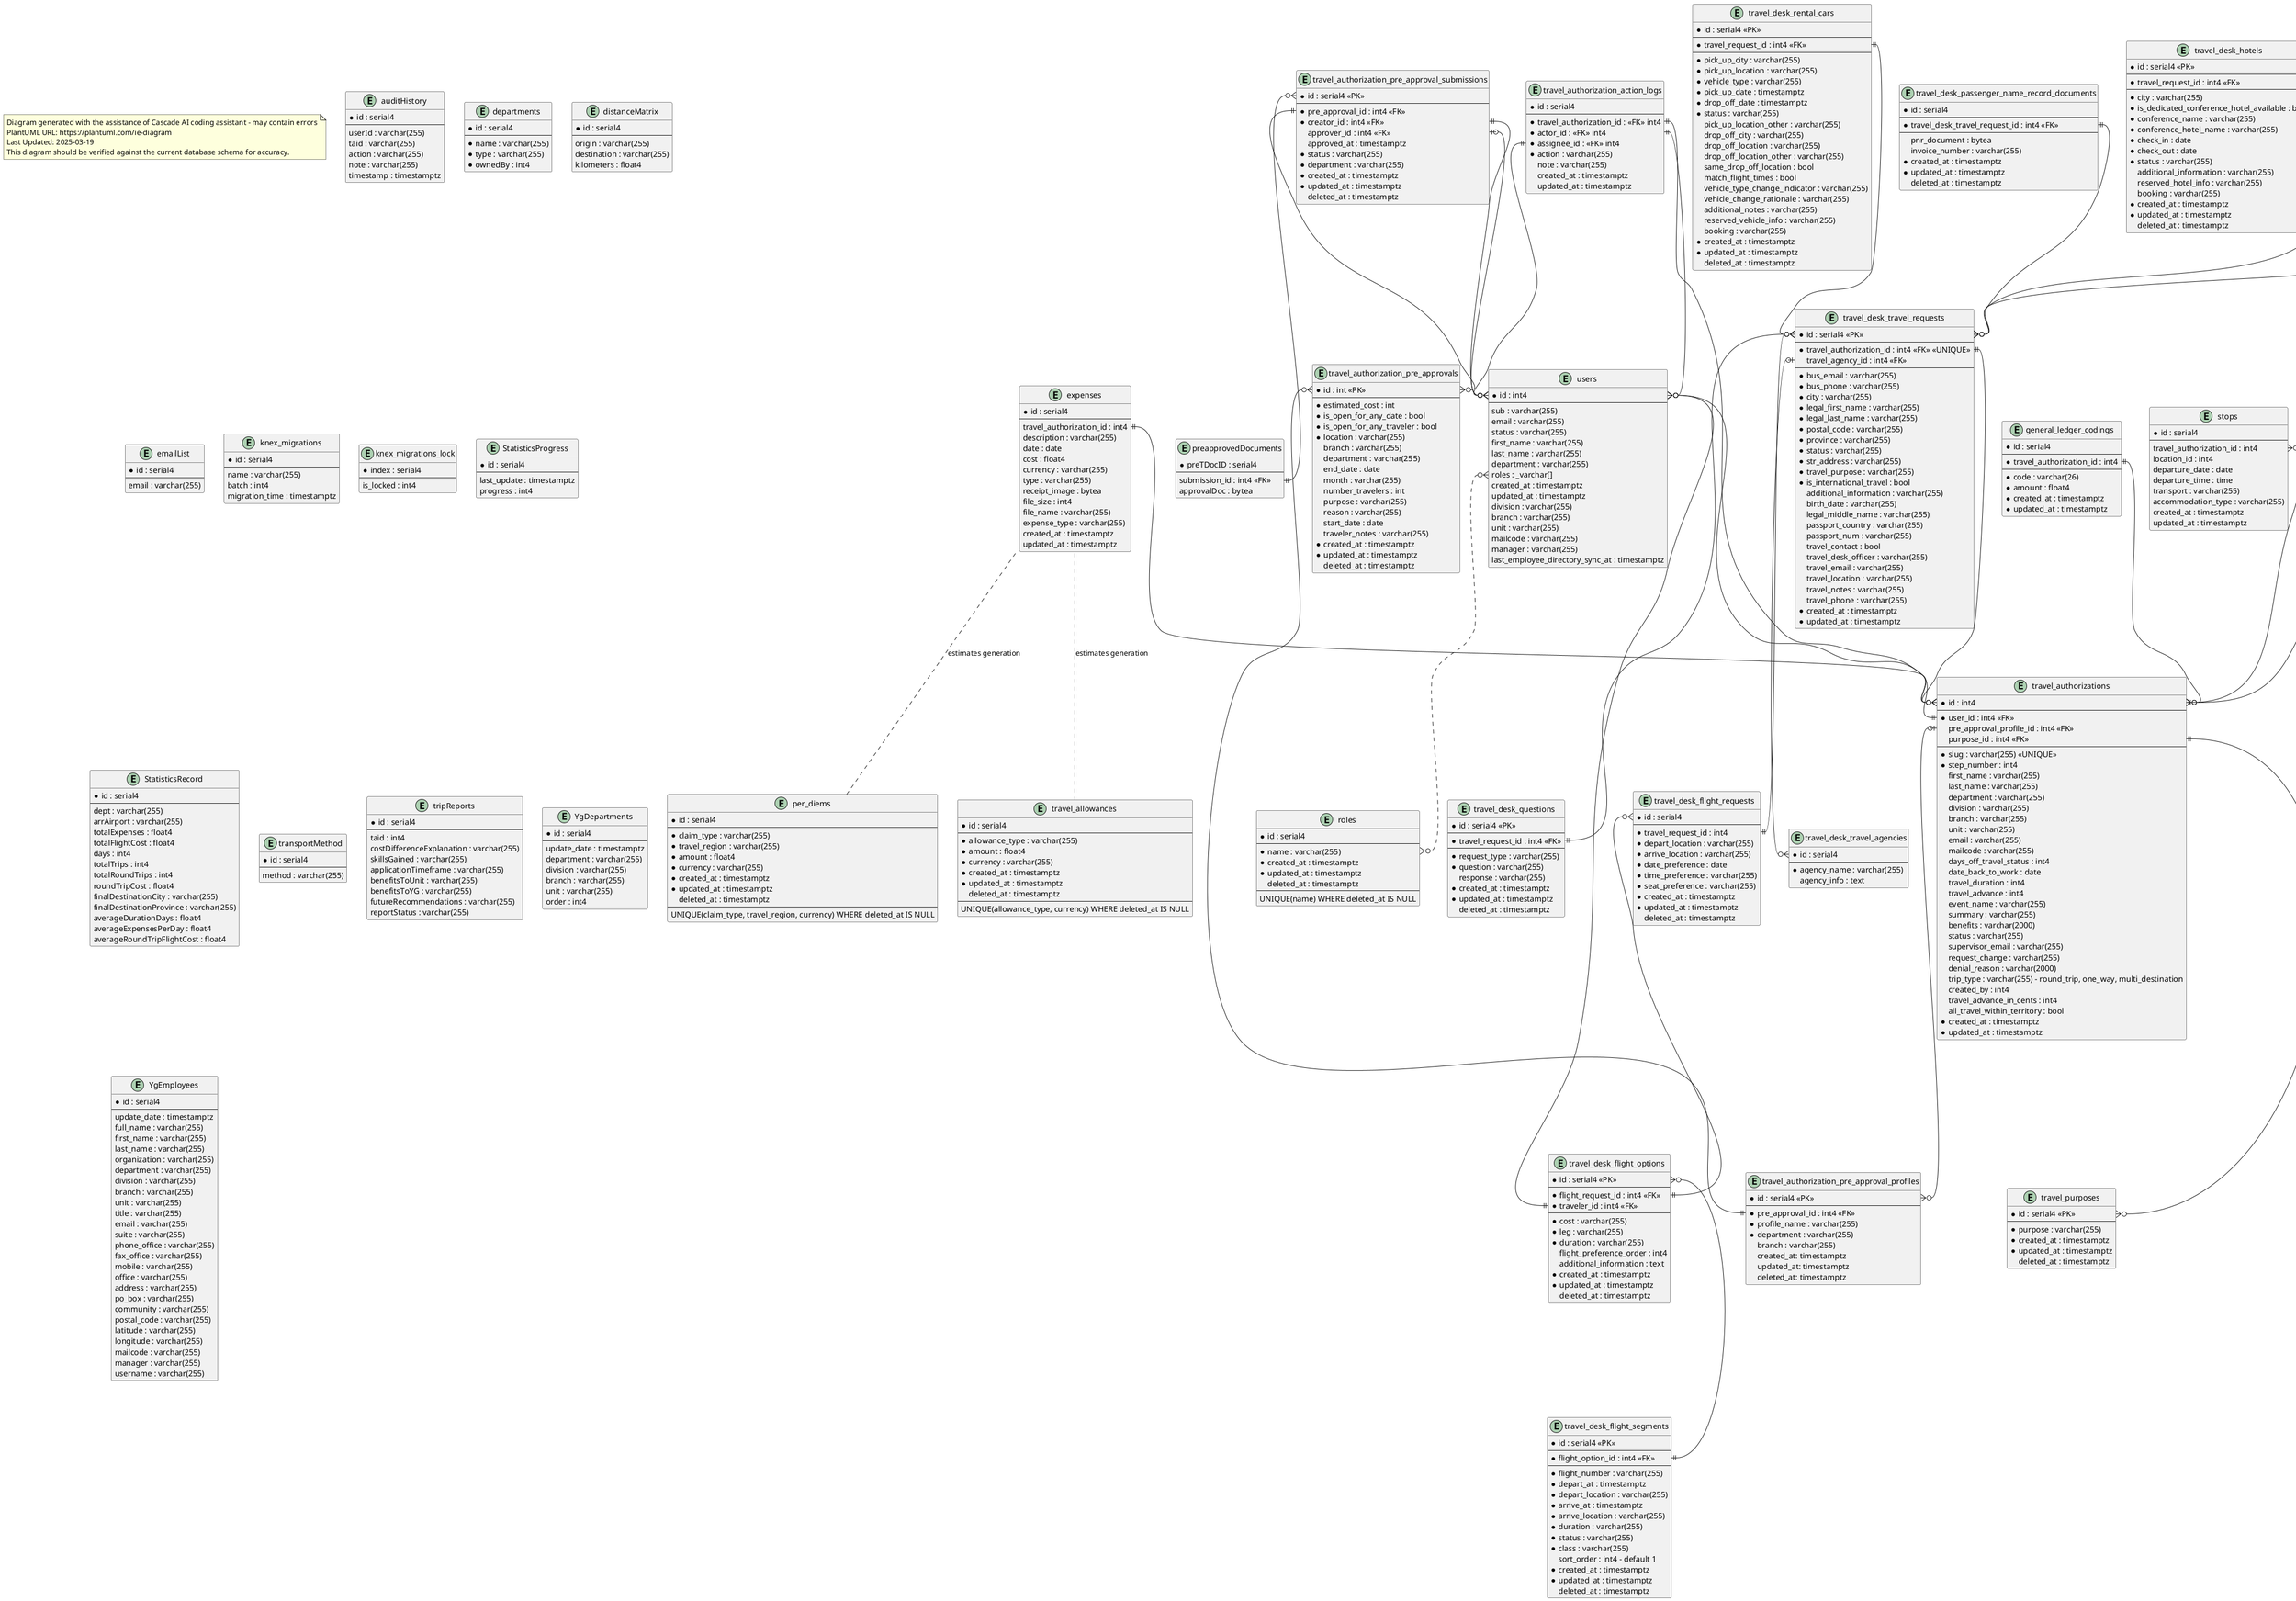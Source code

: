 @startuml Entity Relationship Diagram
top to bottom direction

note as Disclaimer
Diagram generated with the assistance of Cascade AI coding assistant - may contain errors
PlantUML URL: https://plantuml.com/ie-diagram
Last Updated: 2025-03-19
This diagram should be verified against the current database schema for accuracy.
end note

entity "auditHistory" {
  * id : serial4
  --
  userId : varchar(255)
  taid : varchar(255)
  action : varchar(255)
  note : varchar(255)
  timestamp : timestamptz
}

entity "departments" {
  * id : serial4
  --
  * name : varchar(255)
  * type : varchar(255)
  * ownedBy : int4
}

entity "distanceMatrix" {
  * id : serial4
  --
  origin : varchar(255)
  destination : varchar(255)
  kilometers : float4
}

entity "emailList" {
  * id : serial4
  --
  email : varchar(255)
}

entity "expenses" {
  * id : serial4
  --
  travel_authorization_id : int4
  description : varchar(255)
  date : date
  cost : float4
  currency : varchar(255)
  type : varchar(255)
  receipt_image : bytea
  file_size : int4
  file_name : varchar(255)
  expense_type : varchar(255)
  created_at : timestamptz
  updated_at : timestamptz
}

entity "flight_reconciliations" {
  * id : serial4 <<PK>>
  --
  * reconcilerd_id : int4 <<FK>>
  * external_trav_com_identifier : int4 <<UNIQUE>>
  * invoice_detail_segment numeric(19, 4)
  * invoice_detail_vendor_name varchar(255)
  * invoice_detail_computed_traveler_first_name varchar(255)
  * invoice_detail_computed_traveler_last_name varchar(255)
  * reconciled : bool : default false
  --
  invoice_booking_date timestamptz
  invoice_department varchar(255)
  invoice_detail_computed_agent_name varchar(255)
  segments_computed_flight_info text
  segments_computed_final_destination varchar(255)
  reconcile_period : int4
  --
  * created_at : timestamptz : default CURRENT_TIMESTAMP
  * updated_at : timestamptz : default CURRENT_TIMESTAMP
  deleted_at : timestamptz
  --
  Relates to external TravCom database table ARInvoiceDetailsNoHealth -> InvoiceDetailID
}

entity "general_ledger_codings" {
  * id : serial4
  --
  * travel_authorization_id : int4
  --
  * code : varchar(26)
  * amount : float4
  * created_at : timestamptz
  * updated_at : timestamptz
}

entity "knex_migrations" {
  * id : serial4
  --
  name : varchar(255)
  batch : int4
  migration_time : timestamptz
}

entity "knex_migrations_lock" {
  * index : serial4
  --
  is_locked : int4
}

entity "locations" {
  * id : int4
  --
  province : varchar(255)
  city : varchar(255)
  created_at : timestamptz
  updated_at : timestamptz
}

entity "per_diems" {
  * id : serial4
  --
  * claim_type : varchar(255)
  * travel_region : varchar(255)
  * amount : float4
  * currency : varchar(255)
  * created_at : timestamptz
  * updated_at : timestamptz
  deleted_at : timestamptz
  --
  UNIQUE(claim_type, travel_region, currency) WHERE deleted_at IS NULL
}

entity "preapprovedDocuments" {
  * preTDocID : serial4
  --
  submission_id : int4 <<FK>>
  approvalDoc : bytea
}

entity "roles" {
  * id : serial4
  --
  * name : varchar(255)
  * created_at : timestamptz
  * updated_at : timestamptz
  deleted_at : timestamptz
  --
  UNIQUE(name) WHERE deleted_at IS NULL
}

entity "StatisticsProgress" {
  * id : serial4
  --
  last_update : timestamptz
  progress : int4
}

entity "StatisticsRecord" {
  * id : serial4
  --
  dept : varchar(255)
  arrAirport : varchar(255)
  totalExpenses : float4
  totalFlightCost : float4
  days : int4
  totalTrips : int4
  totalRoundTrips : int4
  roundTripCost : float4
  finalDestinationCity : varchar(255)
  finalDestinationProvince : varchar(255)
  averageDurationDays : float4
  averageExpensesPerDay : float4
  averageRoundTripFlightCost : float4
}

entity "stops" {
  * id : serial4
  --
  travel_authorization_id : int4
  location_id : int4
  departure_date : date
  departure_time : time
  transport : varchar(255)
  accommodation_type : varchar(255)
  created_at : timestamptz
  updated_at : timestamptz
}

entity "transportMethod" {
  * id : serial4
  --
  method : varchar(255)
}

entity "travel_allowances" {
  * id : serial4
  --
  * allowance_type : varchar(255)
  * amount : float4
  * currency : varchar(255)
  * created_at : timestamptz
  * updated_at : timestamptz
  deleted_at : timestamptz
  --
  UNIQUE(allowance_type, currency) WHERE deleted_at IS NULL
}

entity "travel_authorization_action_logs" {
  * id : serial4
  --
  * travel_authorization_id : <<FK>> int4
  * actor_id : <<FK>> int4
  * assignee_id : <<FK>> int4
  * action : varchar(255)
  note : varchar(255)
  created_at : timestamptz
  updated_at : timestamptz
}

entity "travel_authorization_pre_approval_profiles" {
  * id : serial4 <<PK>>
  --
  * pre_approval_id : int4 <<FK>>
  * profile_name : varchar(255)
  * department : varchar(255)
  branch : varchar(255)
  created_at: timestamptz
  updated_at: timestamptz
  deleted_at: timestamptz
}

entity "travel_authorization_pre_approval_submissions" {
  * id : serial4 <<PK>>
  --
  * pre_approval_id : int4 <<FK>>
  * creator_id : int4 <<FK>>
  approver_id : int4 <<FK>>
  approved_at : timestamptz
  * status : varchar(255)
  * department : varchar(255)
  * created_at : timestamptz
  * updated_at : timestamptz
  deleted_at : timestamptz
}

entity "travel_authorization_pre_approvals" {
  * id : int <<PK>>
  --
  * estimated_cost : int
  * is_open_for_any_date : bool
  * is_open_for_any_traveler : bool
  * location : varchar(255)
  branch : varchar(255)
  department : varchar(255)
  end_date : date
  month : varchar(255)
  number_travelers : int
  purpose : varchar(255)
  reason : varchar(255)
  start_date : date
  traveler_notes : varchar(255)
  * created_at : timestamptz
  * updated_at : timestamptz
  deleted_at : timestamptz
}

entity "travel_authorizations" {
  * id : int4
  --
  * user_id : int4 <<FK>>
  pre_approval_profile_id : int4 <<FK>>
  purpose_id : int4 <<FK>>
  --
  * slug : varchar(255) <<UNIQUE>>
  * step_number : int4
  first_name : varchar(255)
  last_name : varchar(255)
  department : varchar(255)
  division : varchar(255)
  branch : varchar(255)
  unit : varchar(255)
  email : varchar(255)
  mailcode : varchar(255)
  days_off_travel_status : int4
  date_back_to_work : date
  travel_duration : int4
  travel_advance : int4
  event_name : varchar(255)
  summary : varchar(255)
  benefits : varchar(2000)
  status : varchar(255)
  supervisor_email : varchar(255)
  request_change : varchar(255)
  denial_reason : varchar(2000)
  trip_type : varchar(255) - round_trip, one_way, multi_destination
  created_by : int4
  travel_advance_in_cents : int4
  all_travel_within_territory : bool
  * created_at : timestamptz
  * updated_at : timestamptz
}

entity "travel_desk_passenger_name_record_documents" {
  * id : serial4
  --
  * travel_desk_travel_request_id : int4 <<FK>>
  --
  pnr_document : bytea
  invoice_number : varchar(255)
  * created_at : timestamptz
  * updated_at : timestamptz
  deleted_at : timestamptz
}

entity "travel_desk_travel_requests" {
  * id : serial4 <<PK>>
  --
  * travel_authorization_id : int4 <<FK>> <<UNIQUE>>
  travel_agency_id : int4 <<FK>>
  --
  * bus_email : varchar(255)
  * bus_phone : varchar(255)
  * city : varchar(255)
  * legal_first_name : varchar(255)
  * legal_last_name : varchar(255)
  * postal_code : varchar(255)
  * province : varchar(255)
  * status : varchar(255)
  * str_address : varchar(255)
  * travel_purpose : varchar(255)
  * is_international_travel : bool
  additional_information : varchar(255)
  birth_date : varchar(255)
  legal_middle_name : varchar(255)
  passport_country : varchar(255)
  passport_num : varchar(255)
  travel_contact : bool
  travel_desk_officer : varchar(255)
  travel_email : varchar(255)
  travel_location : varchar(255)
  travel_notes : varchar(255)
  travel_phone : varchar(255)
  * created_at : timestamptz
  * updated_at : timestamptz
}

entity "travel_purposes" {
  * id : serial4 <<PK>>
  --
  * purpose : varchar(255)
  * created_at : timestamptz
  * updated_at : timestamptz
  deleted_at : timestamptz
}

entity "travel_desk_flight_options" {
  * id : serial4 <<PK>>
  --
  * flight_request_id : int4 <<FK>>
  * traveler_id : int4 <<FK>>
  --
  *cost : varchar(255)
  * leg : varchar(255)
  * duration : varchar(255)
  flight_preference_order : int4
  additional_information : text
  * created_at : timestamptz
  * updated_at : timestamptz
  deleted_at : timestamptz
}

entity "travel_desk_flight_requests" {
  * id : serial4
  --
  * travel_request_id : int4
  * depart_location : varchar(255)
  * arrive_location : varchar(255)
  * date_preference : date
  * time_preference : varchar(255)
  * seat_preference : varchar(255)
  * created_at : timestamptz
  * updated_at : timestamptz
  deleted_at : timestamptz
}

entity "travel_desk_flight_segments" {
  * id : serial4 <<PK>>
  --
  * flight_option_id : int4 <<FK>>
  --
  * flight_number : varchar(255)
  * depart_at : timestamptz
  * depart_location : varchar(255)
  * arrive_at : timestamptz
  * arrive_location : varchar(255)
  * duration : varchar(255)
  * status : varchar(255)
  * class : varchar(255)
  sort_order : int4 - default 1
  * created_at : timestamptz
  * updated_at : timestamptz
  deleted_at : timestamptz
}

entity "travel_desk_hotels" {
  * id : serial4 <<PK>>
  --
  * travel_request_id : int4 <<FK>>
  --
  * city : varchar(255)
  * is_dedicated_conference_hotel_available : bool
  * conference_name : varchar(255)
  * conference_hotel_name : varchar(255)
  * check_in : date
  * check_out : date
  * status : varchar(255)
  additional_information : varchar(255)
  reserved_hotel_info : varchar(255)
  booking : varchar(255)
  * created_at : timestamptz
  * updated_at : timestamptz
  deleted_at : timestamptz
}

entity "travel_desk_other_transportations" {
  * id : serial4 <<PK>>
  --
  * travel_request_id : int4 <<FK>>
  --
  * depart : varchar(255)
  * arrive : varchar(255)
  * transportation_type : varchar(255)
  * date : date
  * status : varchar(255)
  additional_notes : varchar(255)
  reserved_transportation_info : varchar(255)
  booking : varchar(255)
  * created_at : timestamptz
  * updated_at : timestamptz
  deleted_at : timestamptz
}

entity "travel_desk_questions" {
  * id : serial4 <<PK>>
  --
  * travel_request_id : int4 <<FK>>
  --
  * request_type : varchar(255)
  * question : varchar(255)
  response : varchar(255)
  * created_at : timestamptz
  * updated_at : timestamptz
  deleted_at : timestamptz
}

entity "travel_desk_rental_cars" {
  * id : serial4 <<PK>>
  --
  * travel_request_id : int4 <<FK>>
  --
  * pick_up_city : varchar(255)
  * pick_up_location : varchar(255)
  * vehicle_type : varchar(255)
  * pick_up_date : timestamptz
  * drop_off_date : timestamptz
  * status : varchar(255)
  pick_up_location_other : varchar(255)
  drop_off_city : varchar(255)
  drop_off_location : varchar(255)
  drop_off_location_other : varchar(255)
  same_drop_off_location : bool
  match_flight_times : bool
  vehicle_type_change_indicator : varchar(255)
  vehicle_change_rationale : varchar(255)
  additional_notes : varchar(255)
  reserved_vehicle_info : varchar(255)
  booking : varchar(255)
  * created_at : timestamptz
  * updated_at : timestamptz
  deleted_at : timestamptz
}

entity "travel_desk_travel_agencies" {
  * id : serial4
  --
  * agency_name : varchar(255)
  agency_info : text
}

entity "travel_segments" {
  * id : serial4
  --
  * travel_authorization_id : int4
  departure_location_id : int4
  arrival_location_id : int4
  --
  * segment_number : int4
  departure_on : date
  departure_time : varchar(255)
  mode_of_transport : varchar(255)
  mode_of_transport_other : varchar(255)
  accommodation_type : varchar(255)
  accommodation_type_other : varchar(255)
  * created_at : timestamptz
  * updated_at : timestamptz
}

entity "tripReports" {
  * id : serial4
  --
  taid : int4
  costDifferenceExplanation : varchar(255)
  skillsGained : varchar(255)
  applicationTimeframe : varchar(255)
  benefitsToUnit : varchar(255)
  benefitsToYG : varchar(255)
  futureRecommendations : varchar(255)
  reportStatus : varchar(255)
}

entity "users" {
  * id : int4
  --
  sub : varchar(255)
  email : varchar(255)
  status : varchar(255)
  first_name : varchar(255)
  last_name : varchar(255)
  department : varchar(255)
  roles : _varchar[]
  created_at : timestamptz
  updated_at : timestamptz
  division : varchar(255)
  branch : varchar(255)
  unit : varchar(255)
  mailcode : varchar(255)
  manager : varchar(255)
  last_employee_directory_sync_at : timestamptz
}

entity "YgDepartments" {
  * id : serial4
  --
  update_date : timestamptz
  department : varchar(255)
  division : varchar(255)
  branch : varchar(255)
  unit : varchar(255)
  order : int4
}

entity "YgEmployees" {
  * id : serial4
  --
  update_date : timestamptz
  full_name : varchar(255)
  first_name : varchar(255)
  last_name : varchar(255)
  organization : varchar(255)
  department : varchar(255)
  division : varchar(255)
  branch : varchar(255)
  unit : varchar(255)
  title : varchar(255)
  email : varchar(255)
  suite : varchar(255)
  phone_office : varchar(255)
  fax_office : varchar(255)
  mobile : varchar(255)
  office : varchar(255)
  address : varchar(255)
  po_box : varchar(255)
  community : varchar(255)
  postal_code : varchar(255)
  latitude : varchar(255)
  longitude : varchar(255)
  mailcode : varchar(255)
  manager : varchar(255)
  username : varchar(255)
}

namespace external #LightGrey {
  entity "ARInvoicesNoHealth" {
    * InvoiceID : decimal(18,0) <<PK>>
    --
    * InvoiceNumber : nvarchar(10)
    --
    ProfileNumber : nvarchar(10)
    ProfileName : nvarchar(50)
    Department : nvarchar(30)
    BookingDate : datetime2
    SystemDate : datetime2
    Description : nvarchar(50)
    InvoiceRemarks : nvarchar(MAX)
    --
    From the TravCom database, supports flight_reconciliations.
  }
}

' Relationships
expenses .. per_diems : estimates generation
expenses .. travel_allowances : estimates generation

expenses::travel_authorization_id ||--o{ travel_authorizations::id
general_ledger_codings::travel_authorization_id ||--o{ travel_authorizations::id
stops::travel_authorization_id }o--|| travel_authorizations::id
travel_authorization_action_logs::actor_id ||--o{ users::id
travel_authorization_action_logs::assignee_id ||--o{ users::id
travel_authorization_action_logs::travel_authorization_id ||--o{ travel_authorizations::id
travel_authorization_pre_approval_submissions::approver_id |o--o{ users::id
travel_authorization_pre_approval_submissions::creator_id ||--o{ users::id
travel_authorization_pre_approval_submissions::id }o--|| preapprovedDocuments::submission_id
travel_authorization_pre_approval_submissions::pre_approval_id ||--o{ travel_authorization_pre_approvals::id
travel_authorization_pre_approvals::id }o--|| travel_authorization_pre_approval_profiles::pre_approval_id
travel_authorizations::pre_approval_profile_id |o--o{ travel_authorization_pre_approval_profiles::id
travel_authorizations::purpose_id ||--o{ travel_purposes::id
travel_desk_flight_options::id }o--|| travel_desk_flight_segments::flight_option_id
travel_desk_flight_requests::id }o--|| travel_desk_flight_options::flight_request_id
travel_desk_hotels::travel_request_id ||--o{ travel_desk_travel_requests::id
travel_desk_other_transportations::travel_request_id ||--o{ travel_desk_travel_requests::id
travel_desk_passenger_name_record_documents::travel_desk_travel_request_id ||--o{ travel_desk_travel_requests::id
travel_desk_rental_cars::travel_request_id ||--o{ travel_desk_travel_requests::id
travel_desk_travel_requests::id }o--|| travel_desk_flight_requests::travel_request_id
travel_desk_travel_requests::id }o--|| travel_desk_questions::travel_request_id
travel_desk_travel_requests::travel_agency_id |o--o{ travel_desk_travel_agencies::id
travel_desk_travel_requests::travel_authorization_id ||--o{ travel_authorizations::id
travel_segments::arrival_location_id |o--o{ locations::id
travel_segments::departure_location_id |o--o{ locations::id
travel_segments::travel_authorization_id ||--o{ travel_authorizations::id
users::id }o--|| travel_authorizations::user_id
users::id }o--|| travel_desk_flight_options::traveler_id
users::roles }o..o{ roles::name

flight_reconciliations::external_trav_com_identifier ||..o{ external.ARInvoicesNoHealth::InvoiceNumber
@enduml
